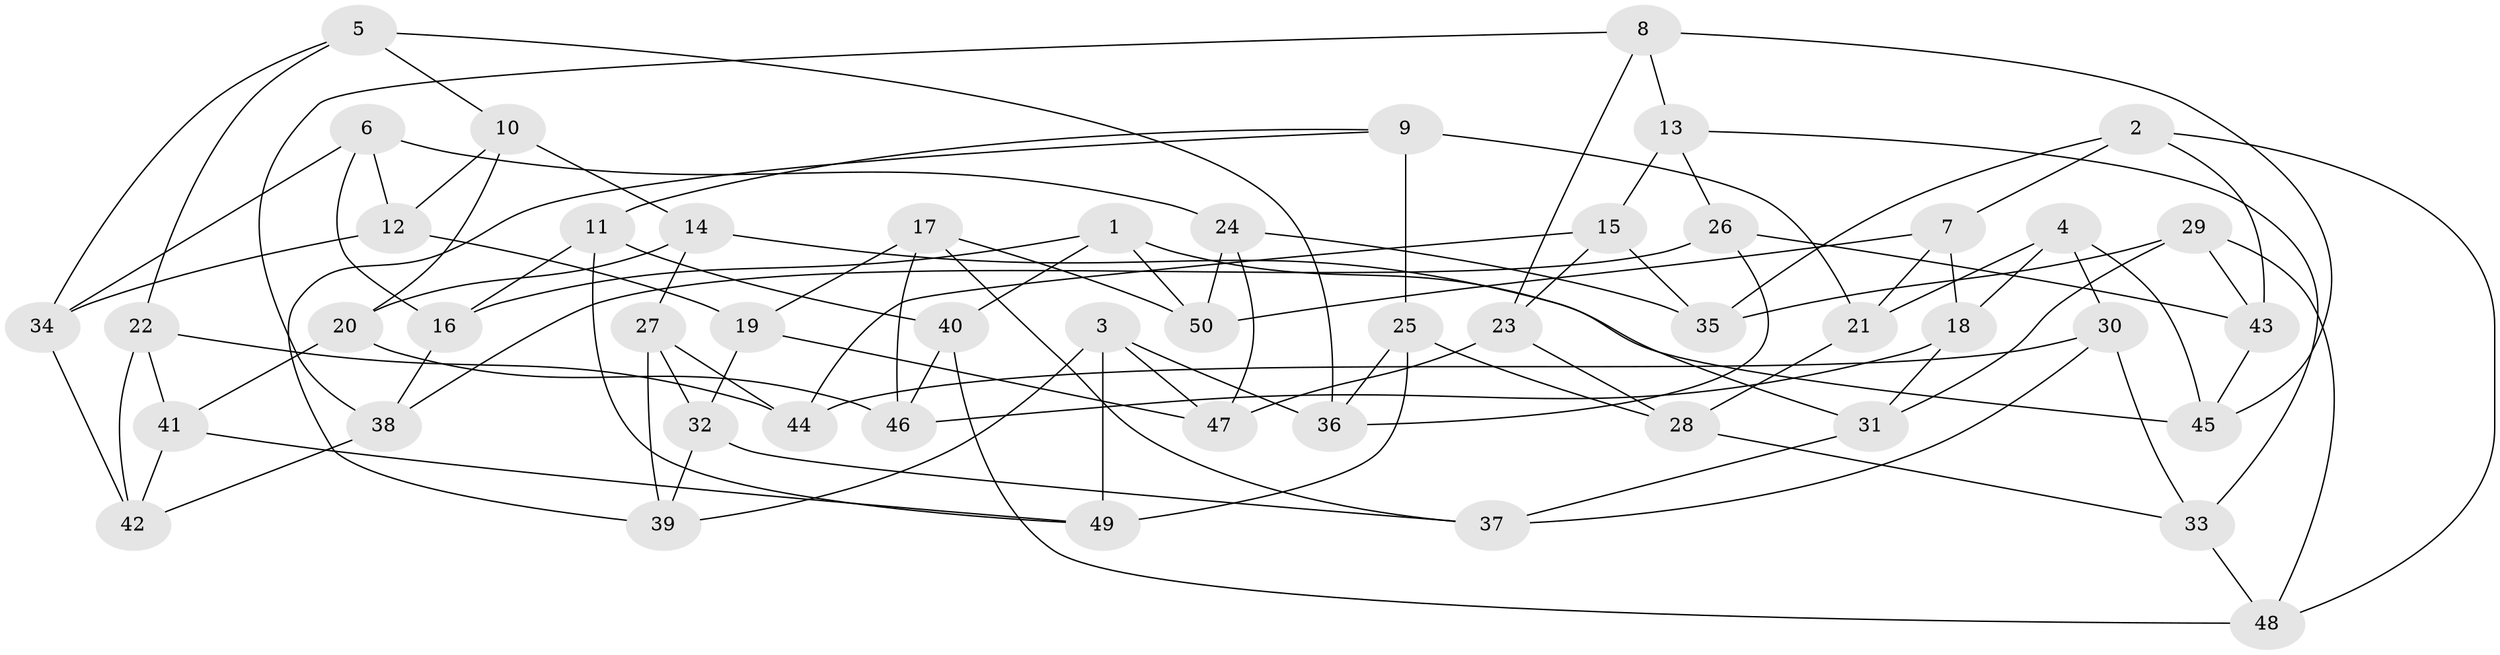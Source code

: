 // coarse degree distribution, {6: 0.28125, 4: 0.40625, 5: 0.28125, 3: 0.03125}
// Generated by graph-tools (version 1.1) at 2025/42/03/06/25 10:42:26]
// undirected, 50 vertices, 100 edges
graph export_dot {
graph [start="1"]
  node [color=gray90,style=filled];
  1;
  2;
  3;
  4;
  5;
  6;
  7;
  8;
  9;
  10;
  11;
  12;
  13;
  14;
  15;
  16;
  17;
  18;
  19;
  20;
  21;
  22;
  23;
  24;
  25;
  26;
  27;
  28;
  29;
  30;
  31;
  32;
  33;
  34;
  35;
  36;
  37;
  38;
  39;
  40;
  41;
  42;
  43;
  44;
  45;
  46;
  47;
  48;
  49;
  50;
  1 -- 50;
  1 -- 16;
  1 -- 31;
  1 -- 40;
  2 -- 35;
  2 -- 48;
  2 -- 7;
  2 -- 43;
  3 -- 39;
  3 -- 49;
  3 -- 47;
  3 -- 36;
  4 -- 30;
  4 -- 18;
  4 -- 21;
  4 -- 45;
  5 -- 10;
  5 -- 22;
  5 -- 34;
  5 -- 36;
  6 -- 34;
  6 -- 16;
  6 -- 12;
  6 -- 24;
  7 -- 50;
  7 -- 18;
  7 -- 21;
  8 -- 23;
  8 -- 13;
  8 -- 45;
  8 -- 38;
  9 -- 25;
  9 -- 21;
  9 -- 39;
  9 -- 11;
  10 -- 12;
  10 -- 20;
  10 -- 14;
  11 -- 40;
  11 -- 49;
  11 -- 16;
  12 -- 19;
  12 -- 34;
  13 -- 15;
  13 -- 33;
  13 -- 26;
  14 -- 20;
  14 -- 45;
  14 -- 27;
  15 -- 35;
  15 -- 23;
  15 -- 44;
  16 -- 38;
  17 -- 50;
  17 -- 46;
  17 -- 19;
  17 -- 37;
  18 -- 31;
  18 -- 46;
  19 -- 47;
  19 -- 32;
  20 -- 46;
  20 -- 41;
  21 -- 28;
  22 -- 41;
  22 -- 42;
  22 -- 44;
  23 -- 47;
  23 -- 28;
  24 -- 35;
  24 -- 50;
  24 -- 47;
  25 -- 49;
  25 -- 28;
  25 -- 36;
  26 -- 36;
  26 -- 43;
  26 -- 38;
  27 -- 32;
  27 -- 39;
  27 -- 44;
  28 -- 33;
  29 -- 35;
  29 -- 43;
  29 -- 48;
  29 -- 31;
  30 -- 33;
  30 -- 37;
  30 -- 44;
  31 -- 37;
  32 -- 39;
  32 -- 37;
  33 -- 48;
  34 -- 42;
  38 -- 42;
  40 -- 46;
  40 -- 48;
  41 -- 49;
  41 -- 42;
  43 -- 45;
}
